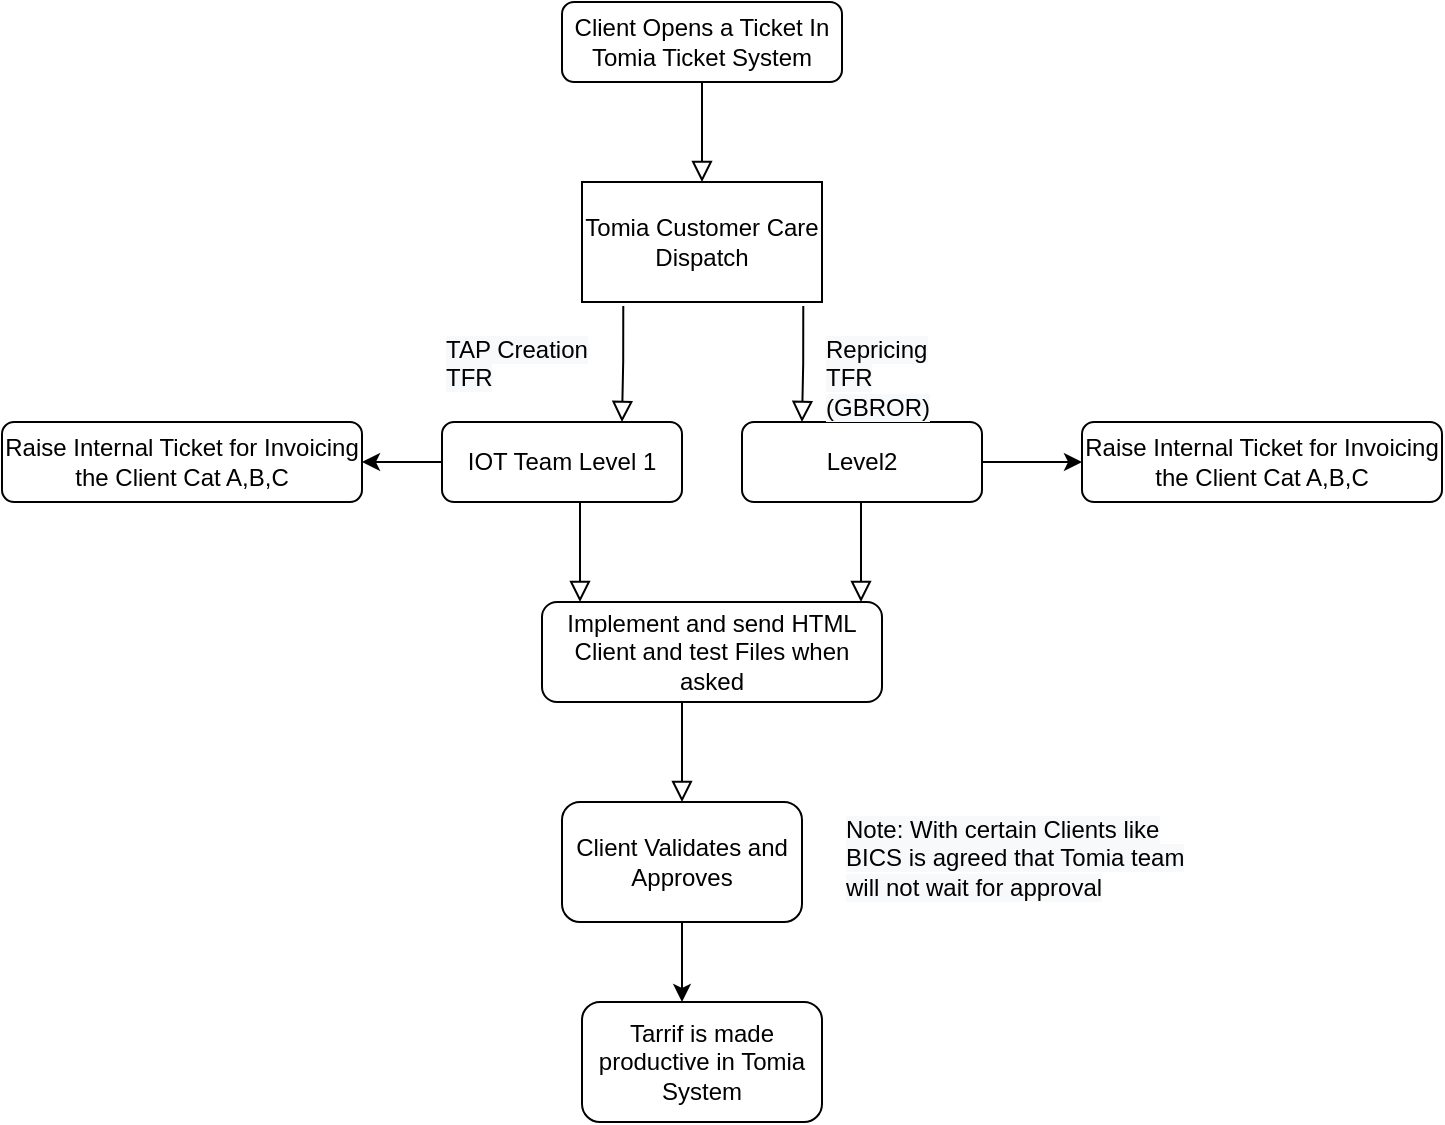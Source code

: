 <mxfile version="17.4.0" type="github">
  <diagram id="C5RBs43oDa-KdzZeNtuy" name="Page-1">
    <mxGraphModel dx="1625" dy="476" grid="1" gridSize="10" guides="1" tooltips="1" connect="1" arrows="1" fold="1" page="1" pageScale="1" pageWidth="827" pageHeight="1169" math="0" shadow="0">
      <root>
        <mxCell id="WIyWlLk6GJQsqaUBKTNV-0" />
        <mxCell id="WIyWlLk6GJQsqaUBKTNV-1" parent="WIyWlLk6GJQsqaUBKTNV-0" />
        <mxCell id="WIyWlLk6GJQsqaUBKTNV-2" value="" style="rounded=0;html=1;jettySize=auto;orthogonalLoop=1;fontSize=11;endArrow=block;endFill=0;endSize=8;strokeWidth=1;shadow=0;labelBackgroundColor=none;edgeStyle=orthogonalEdgeStyle;" parent="WIyWlLk6GJQsqaUBKTNV-1" source="WIyWlLk6GJQsqaUBKTNV-3" edge="1">
          <mxGeometry relative="1" as="geometry">
            <mxPoint x="220" y="170" as="targetPoint" />
          </mxGeometry>
        </mxCell>
        <mxCell id="WIyWlLk6GJQsqaUBKTNV-3" value="Client Opens a Ticket In Tomia Ticket System" style="rounded=1;whiteSpace=wrap;html=1;fontSize=12;glass=0;strokeWidth=1;shadow=0;" parent="WIyWlLk6GJQsqaUBKTNV-1" vertex="1">
          <mxGeometry x="150" y="80" width="140" height="40" as="geometry" />
        </mxCell>
        <mxCell id="ShkPflYWp6kA8HJvcTvm-4" value="Tomia Customer Care Dispatch" style="rounded=0;whiteSpace=wrap;html=1;" vertex="1" parent="WIyWlLk6GJQsqaUBKTNV-1">
          <mxGeometry x="160" y="170" width="120" height="60" as="geometry" />
        </mxCell>
        <mxCell id="ShkPflYWp6kA8HJvcTvm-7" value="&lt;span style=&quot;color: rgb(0 , 0 , 0) ; font-family: &amp;#34;helvetica&amp;#34; ; font-size: 12px ; font-style: normal ; font-weight: 400 ; letter-spacing: normal ; text-align: center ; text-indent: 0px ; text-transform: none ; word-spacing: 0px ; background-color: rgb(248 , 249 , 250) ; display: inline ; float: none&quot;&gt;TAP Creation&lt;br&gt;TFR&lt;br&gt;&lt;br&gt;&lt;/span&gt;" style="text;whiteSpace=wrap;html=1;" vertex="1" parent="WIyWlLk6GJQsqaUBKTNV-1">
          <mxGeometry x="90" y="240" width="100" height="30" as="geometry" />
        </mxCell>
        <mxCell id="ShkPflYWp6kA8HJvcTvm-48" value="" style="edgeStyle=orthogonalEdgeStyle;rounded=0;orthogonalLoop=1;jettySize=auto;html=1;" edge="1" parent="WIyWlLk6GJQsqaUBKTNV-1" source="ShkPflYWp6kA8HJvcTvm-8" target="ShkPflYWp6kA8HJvcTvm-39">
          <mxGeometry relative="1" as="geometry" />
        </mxCell>
        <mxCell id="ShkPflYWp6kA8HJvcTvm-8" value="IOT Team Level 1&lt;br&gt;" style="rounded=1;whiteSpace=wrap;html=1;fontSize=12;glass=0;strokeWidth=1;shadow=0;" vertex="1" parent="WIyWlLk6GJQsqaUBKTNV-1">
          <mxGeometry x="90" y="290" width="120" height="40" as="geometry" />
        </mxCell>
        <mxCell id="ShkPflYWp6kA8HJvcTvm-45" value="" style="edgeStyle=orthogonalEdgeStyle;rounded=0;orthogonalLoop=1;jettySize=auto;html=1;" edge="1" parent="WIyWlLk6GJQsqaUBKTNV-1" source="ShkPflYWp6kA8HJvcTvm-9" target="ShkPflYWp6kA8HJvcTvm-37">
          <mxGeometry relative="1" as="geometry" />
        </mxCell>
        <mxCell id="ShkPflYWp6kA8HJvcTvm-9" value="&amp;nbsp;Level2&amp;nbsp;" style="rounded=1;whiteSpace=wrap;html=1;fontSize=12;glass=0;strokeWidth=1;shadow=0;" vertex="1" parent="WIyWlLk6GJQsqaUBKTNV-1">
          <mxGeometry x="240" y="290" width="120" height="40" as="geometry" />
        </mxCell>
        <mxCell id="ShkPflYWp6kA8HJvcTvm-18" value="" style="rounded=0;html=1;jettySize=auto;orthogonalLoop=1;fontSize=11;endArrow=block;endFill=0;endSize=8;strokeWidth=1;shadow=0;labelBackgroundColor=none;edgeStyle=orthogonalEdgeStyle;exitX=0.172;exitY=1.033;exitDx=0;exitDy=0;exitPerimeter=0;" edge="1" parent="WIyWlLk6GJQsqaUBKTNV-1" source="ShkPflYWp6kA8HJvcTvm-4">
          <mxGeometry relative="1" as="geometry">
            <mxPoint x="180" y="240" as="sourcePoint" />
            <mxPoint x="180" y="290" as="targetPoint" />
          </mxGeometry>
        </mxCell>
        <mxCell id="ShkPflYWp6kA8HJvcTvm-23" value="&lt;span style=&quot;color: rgb(0 , 0 , 0) ; font-family: &amp;#34;helvetica&amp;#34; ; font-size: 12px ; font-style: normal ; font-weight: 400 ; letter-spacing: normal ; text-align: center ; text-indent: 0px ; text-transform: none ; word-spacing: 0px ; background-color: rgb(248 , 249 , 250) ; display: inline ; float: none&quot;&gt;Repricing&lt;br&gt;TFR (GBROR)&lt;br&gt;&lt;/span&gt;" style="text;whiteSpace=wrap;html=1;" vertex="1" parent="WIyWlLk6GJQsqaUBKTNV-1">
          <mxGeometry x="280" y="240" width="80" height="30" as="geometry" />
        </mxCell>
        <mxCell id="ShkPflYWp6kA8HJvcTvm-26" value="" style="rounded=0;html=1;jettySize=auto;orthogonalLoop=1;fontSize=11;endArrow=block;endFill=0;endSize=8;strokeWidth=1;shadow=0;labelBackgroundColor=none;edgeStyle=orthogonalEdgeStyle;exitX=0.172;exitY=1.033;exitDx=0;exitDy=0;exitPerimeter=0;" edge="1" parent="WIyWlLk6GJQsqaUBKTNV-1">
          <mxGeometry relative="1" as="geometry">
            <mxPoint x="270.64" y="231.98" as="sourcePoint" />
            <mxPoint x="270" y="290" as="targetPoint" />
            <Array as="points">
              <mxPoint x="271" y="261" />
            </Array>
          </mxGeometry>
        </mxCell>
        <mxCell id="ShkPflYWp6kA8HJvcTvm-28" value="" style="rounded=0;html=1;jettySize=auto;orthogonalLoop=1;fontSize=11;endArrow=block;endFill=0;endSize=8;strokeWidth=1;shadow=0;labelBackgroundColor=none;edgeStyle=orthogonalEdgeStyle;" edge="1" parent="WIyWlLk6GJQsqaUBKTNV-1">
          <mxGeometry relative="1" as="geometry">
            <mxPoint x="159" y="330" as="sourcePoint" />
            <mxPoint x="159" y="380" as="targetPoint" />
          </mxGeometry>
        </mxCell>
        <mxCell id="ShkPflYWp6kA8HJvcTvm-29" value="" style="rounded=0;html=1;jettySize=auto;orthogonalLoop=1;fontSize=11;endArrow=block;endFill=0;endSize=8;strokeWidth=1;shadow=0;labelBackgroundColor=none;edgeStyle=orthogonalEdgeStyle;" edge="1" parent="WIyWlLk6GJQsqaUBKTNV-1">
          <mxGeometry relative="1" as="geometry">
            <mxPoint x="299.5" y="330" as="sourcePoint" />
            <mxPoint x="299.5" y="380" as="targetPoint" />
          </mxGeometry>
        </mxCell>
        <mxCell id="ShkPflYWp6kA8HJvcTvm-31" value="" style="rounded=0;html=1;jettySize=auto;orthogonalLoop=1;fontSize=11;endArrow=block;endFill=0;endSize=8;strokeWidth=1;shadow=0;labelBackgroundColor=none;edgeStyle=orthogonalEdgeStyle;" edge="1" parent="WIyWlLk6GJQsqaUBKTNV-1">
          <mxGeometry relative="1" as="geometry">
            <mxPoint x="210" y="430" as="sourcePoint" />
            <mxPoint x="210" y="480" as="targetPoint" />
          </mxGeometry>
        </mxCell>
        <mxCell id="ShkPflYWp6kA8HJvcTvm-50" value="" style="edgeStyle=orthogonalEdgeStyle;rounded=0;orthogonalLoop=1;jettySize=auto;html=1;" edge="1" parent="WIyWlLk6GJQsqaUBKTNV-1" source="ShkPflYWp6kA8HJvcTvm-32" target="ShkPflYWp6kA8HJvcTvm-49">
          <mxGeometry relative="1" as="geometry">
            <Array as="points">
              <mxPoint x="210" y="580" />
              <mxPoint x="210" y="580" />
            </Array>
          </mxGeometry>
        </mxCell>
        <mxCell id="ShkPflYWp6kA8HJvcTvm-32" value="Client Validates and Approves" style="rounded=1;whiteSpace=wrap;html=1;" vertex="1" parent="WIyWlLk6GJQsqaUBKTNV-1">
          <mxGeometry x="150" y="480" width="120" height="60" as="geometry" />
        </mxCell>
        <mxCell id="ShkPflYWp6kA8HJvcTvm-33" value="Implement and send HTML Client and test Files when asked" style="rounded=1;whiteSpace=wrap;html=1;fontSize=12;glass=0;strokeWidth=1;shadow=0;" vertex="1" parent="WIyWlLk6GJQsqaUBKTNV-1">
          <mxGeometry x="140" y="380" width="170" height="50" as="geometry" />
        </mxCell>
        <mxCell id="ShkPflYWp6kA8HJvcTvm-36" value="&lt;span style=&quot;color: rgb(0 , 0 , 0) ; font-family: &amp;#34;helvetica&amp;#34; ; font-size: 12px ; font-style: normal ; font-weight: 400 ; letter-spacing: normal ; text-align: center ; text-indent: 0px ; text-transform: none ; word-spacing: 0px ; background-color: rgb(248 , 249 , 250) ; display: inline ; float: none&quot;&gt;Note: With certain Clients like BICS is agreed that Tomia team will not wait for approval&lt;/span&gt;" style="text;whiteSpace=wrap;html=1;" vertex="1" parent="WIyWlLk6GJQsqaUBKTNV-1">
          <mxGeometry x="290" y="480" width="180" height="30" as="geometry" />
        </mxCell>
        <mxCell id="ShkPflYWp6kA8HJvcTvm-37" value="Raise Internal Ticket for Invoicing the Client Cat A,B,C" style="rounded=1;whiteSpace=wrap;html=1;" vertex="1" parent="WIyWlLk6GJQsqaUBKTNV-1">
          <mxGeometry x="410" y="290" width="180" height="40" as="geometry" />
        </mxCell>
        <mxCell id="ShkPflYWp6kA8HJvcTvm-39" value="Raise Internal Ticket for Invoicing the Client Cat A,B,C" style="rounded=1;whiteSpace=wrap;html=1;" vertex="1" parent="WIyWlLk6GJQsqaUBKTNV-1">
          <mxGeometry x="-130" y="290" width="180" height="40" as="geometry" />
        </mxCell>
        <mxCell id="ShkPflYWp6kA8HJvcTvm-49" value="Tarrif is made productive in Tomia System" style="rounded=1;whiteSpace=wrap;html=1;" vertex="1" parent="WIyWlLk6GJQsqaUBKTNV-1">
          <mxGeometry x="160" y="580" width="120" height="60" as="geometry" />
        </mxCell>
      </root>
    </mxGraphModel>
  </diagram>
</mxfile>
